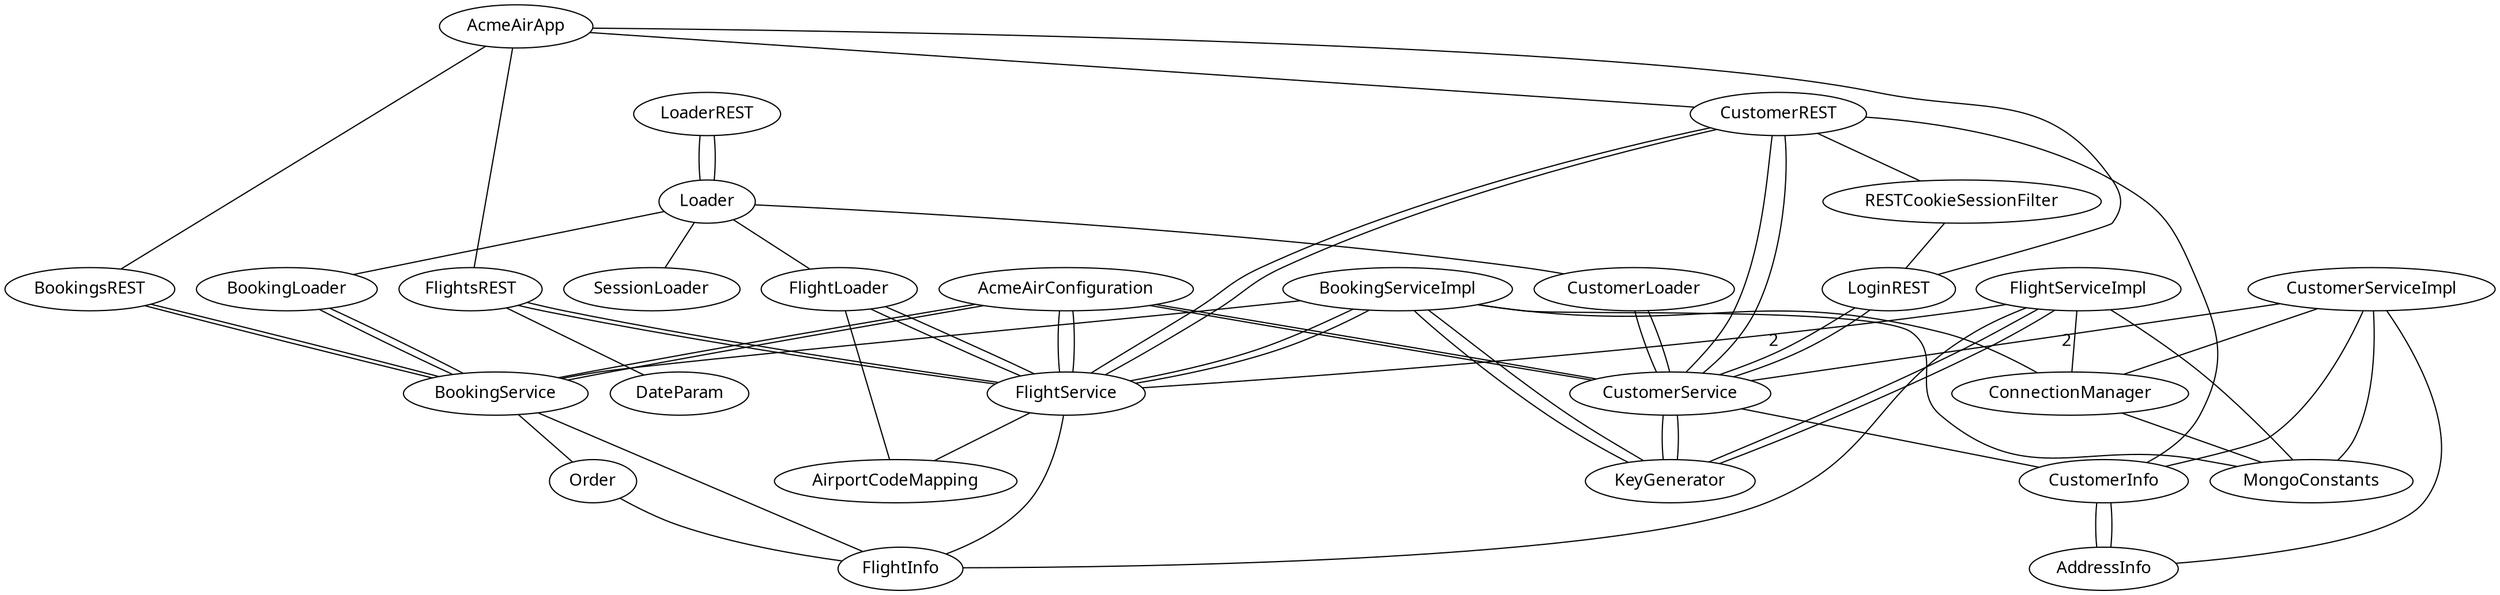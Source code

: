 graph class3 {
fontname="Microsoft YaHei";
	edge [fontname="Microsoft YaHei", len=3];
	node [fontname="Microsoft YaHei"];

	BookingsREST [label="BookingsREST"];
	BookingService [label="BookingService"];
	AcmeAirApp [label="AcmeAirApp"];
	CustomerService [label="CustomerService"];
	FlightService [label="FlightService"];
	Loader [label="Loader"];
	AirportCodeMapping [label="AirportCodeMapping"];
	RESTCookieSessionFilter [label="RESTCookieSessionFilter"];
	MongoConstants [label="MongoConstants"];
	FlightServiceImpl [label="FlightServiceImpl"];
	ConnectionManager [label="ConnectionManager"];
	AddressInfo [label="AddressInfo"];
	CustomerServiceImpl [label="CustomerServiceImpl"];
	DateParam [label="DateParam"];
	LoaderREST [label="LoaderREST"];
	CustomerLoader [label="CustomerLoader"];
	KeyGenerator [label="KeyGenerator"];
	CustomerREST [label="CustomerREST"];
	LoginREST [label="LoginREST"];
	FlightLoader [label="FlightLoader"];
	SessionLoader [label="SessionLoader"];
	AcmeAirConfiguration [label="AcmeAirConfiguration"];
	BookingLoader [label="BookingLoader"];
	CustomerInfo [label="CustomerInfo"];
	FlightsREST [label="FlightsREST"];
	BookingServiceImpl [label="BookingServiceImpl"];
	Order [label="Order"];
	FlightInfo [label="FlightInfo"];

	LoginREST -- CustomerService;
	AcmeAirConfiguration -- CustomerService;
	Loader -- CustomerLoader;
	FlightLoader -- AirportCodeMapping;
	CustomerREST -- FlightService;
	CustomerREST -- CustomerService;
	FlightLoader -- FlightService;
	FlightsREST -- FlightService;
	CustomerLoader -- CustomerService;
	CustomerService -- KeyGenerator;
	AcmeAirConfiguration -- BookingService;
	CustomerServiceImpl -- MongoConstants;
	ConnectionManager -- MongoConstants;
	FlightServiceImpl -- KeyGenerator;
	AcmeAirConfiguration -- FlightService;
	RESTCookieSessionFilter -- LoginREST;
	CustomerREST -- RESTCookieSessionFilter;
	CustomerREST -- CustomerInfo;
	CustomerServiceImpl -- CustomerService [weight=2, label="2"];
	BookingsREST -- BookingService;
	FlightService -- AirportCodeMapping;
	BookingServiceImpl -- FlightService;
	CustomerServiceImpl -- AddressInfo;
	CustomerServiceImpl -- ConnectionManager;
	CustomerServiceImpl -- CustomerInfo;
	BookingServiceImpl -- KeyGenerator;
	AcmeAirApp -- BookingsREST;
	LoaderREST -- Loader;
	CustomerInfo -- AddressInfo;
	Loader -- SessionLoader;
	AcmeAirApp -- FlightsREST;
	AcmeAirConfiguration -- CustomerService;
	AcmeAirConfiguration -- BookingService;
	CustomerService -- KeyGenerator;
	Loader -- FlightLoader;
	CustomerLoader -- CustomerService;
	FlightLoader -- FlightService;
	FlightsREST -- DateParam;
	BookingServiceImpl -- FlightService;
	BookingLoader -- BookingService;
	CustomerREST -- CustomerService;
	FlightServiceImpl -- MongoConstants;
	FlightServiceImpl -- KeyGenerator;
	BookingServiceImpl -- BookingService;
	AcmeAirApp -- CustomerREST;
	AcmeAirApp -- LoginREST;
	FlightsREST -- FlightService;
	AcmeAirConfiguration -- FlightService;
	LoginREST -- CustomerService;
	LoaderREST -- Loader;
	BookingServiceImpl -- MongoConstants;
	BookingLoader -- BookingService;
	FlightServiceImpl -- ConnectionManager;
	BookingServiceImpl -- ConnectionManager;
	BookingsREST -- BookingService;
	Loader -- BookingLoader;
	FlightServiceImpl -- FlightService [weight=2, label="2"];
	CustomerREST -- FlightService;
	CustomerInfo -- AddressInfo;
	CustomerService -- CustomerInfo;
	BookingServiceImpl -- KeyGenerator;
	BookingService -- Order;
	BookingService -- FlightInfo;
	FlightService -- FlightInfo;
	FlightServiceImpl -- FlightInfo;
	Order -- FlightInfo;

}